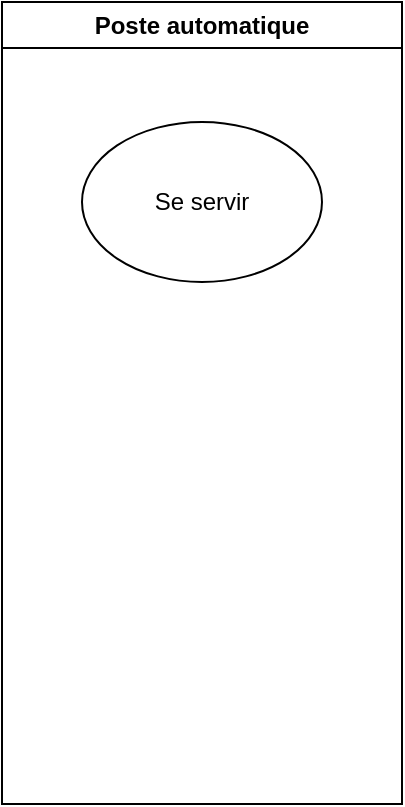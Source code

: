 <mxfile version="24.4.4" type="github">
  <diagram name="Page-1" id="21vEUviO_0k92Qmq46M9">
    <mxGraphModel dx="1434" dy="1168" grid="0" gridSize="10" guides="1" tooltips="1" connect="1" arrows="1" fold="1" page="0" pageScale="1" pageWidth="827" pageHeight="1169" math="0" shadow="0">
      <root>
        <mxCell id="0" />
        <mxCell id="1" parent="0" />
        <mxCell id="yiwpe0hT6fq-2XqB7yaG-16" value="Poste automatique" style="swimlane;whiteSpace=wrap;html=1;" vertex="1" parent="1">
          <mxGeometry x="221" y="-90" width="200" height="401" as="geometry" />
        </mxCell>
        <mxCell id="yiwpe0hT6fq-2XqB7yaG-7" value="Se servir" style="ellipse;whiteSpace=wrap;html=1;" vertex="1" parent="yiwpe0hT6fq-2XqB7yaG-16">
          <mxGeometry x="40" y="60" width="120" height="80" as="geometry" />
        </mxCell>
      </root>
    </mxGraphModel>
  </diagram>
</mxfile>
